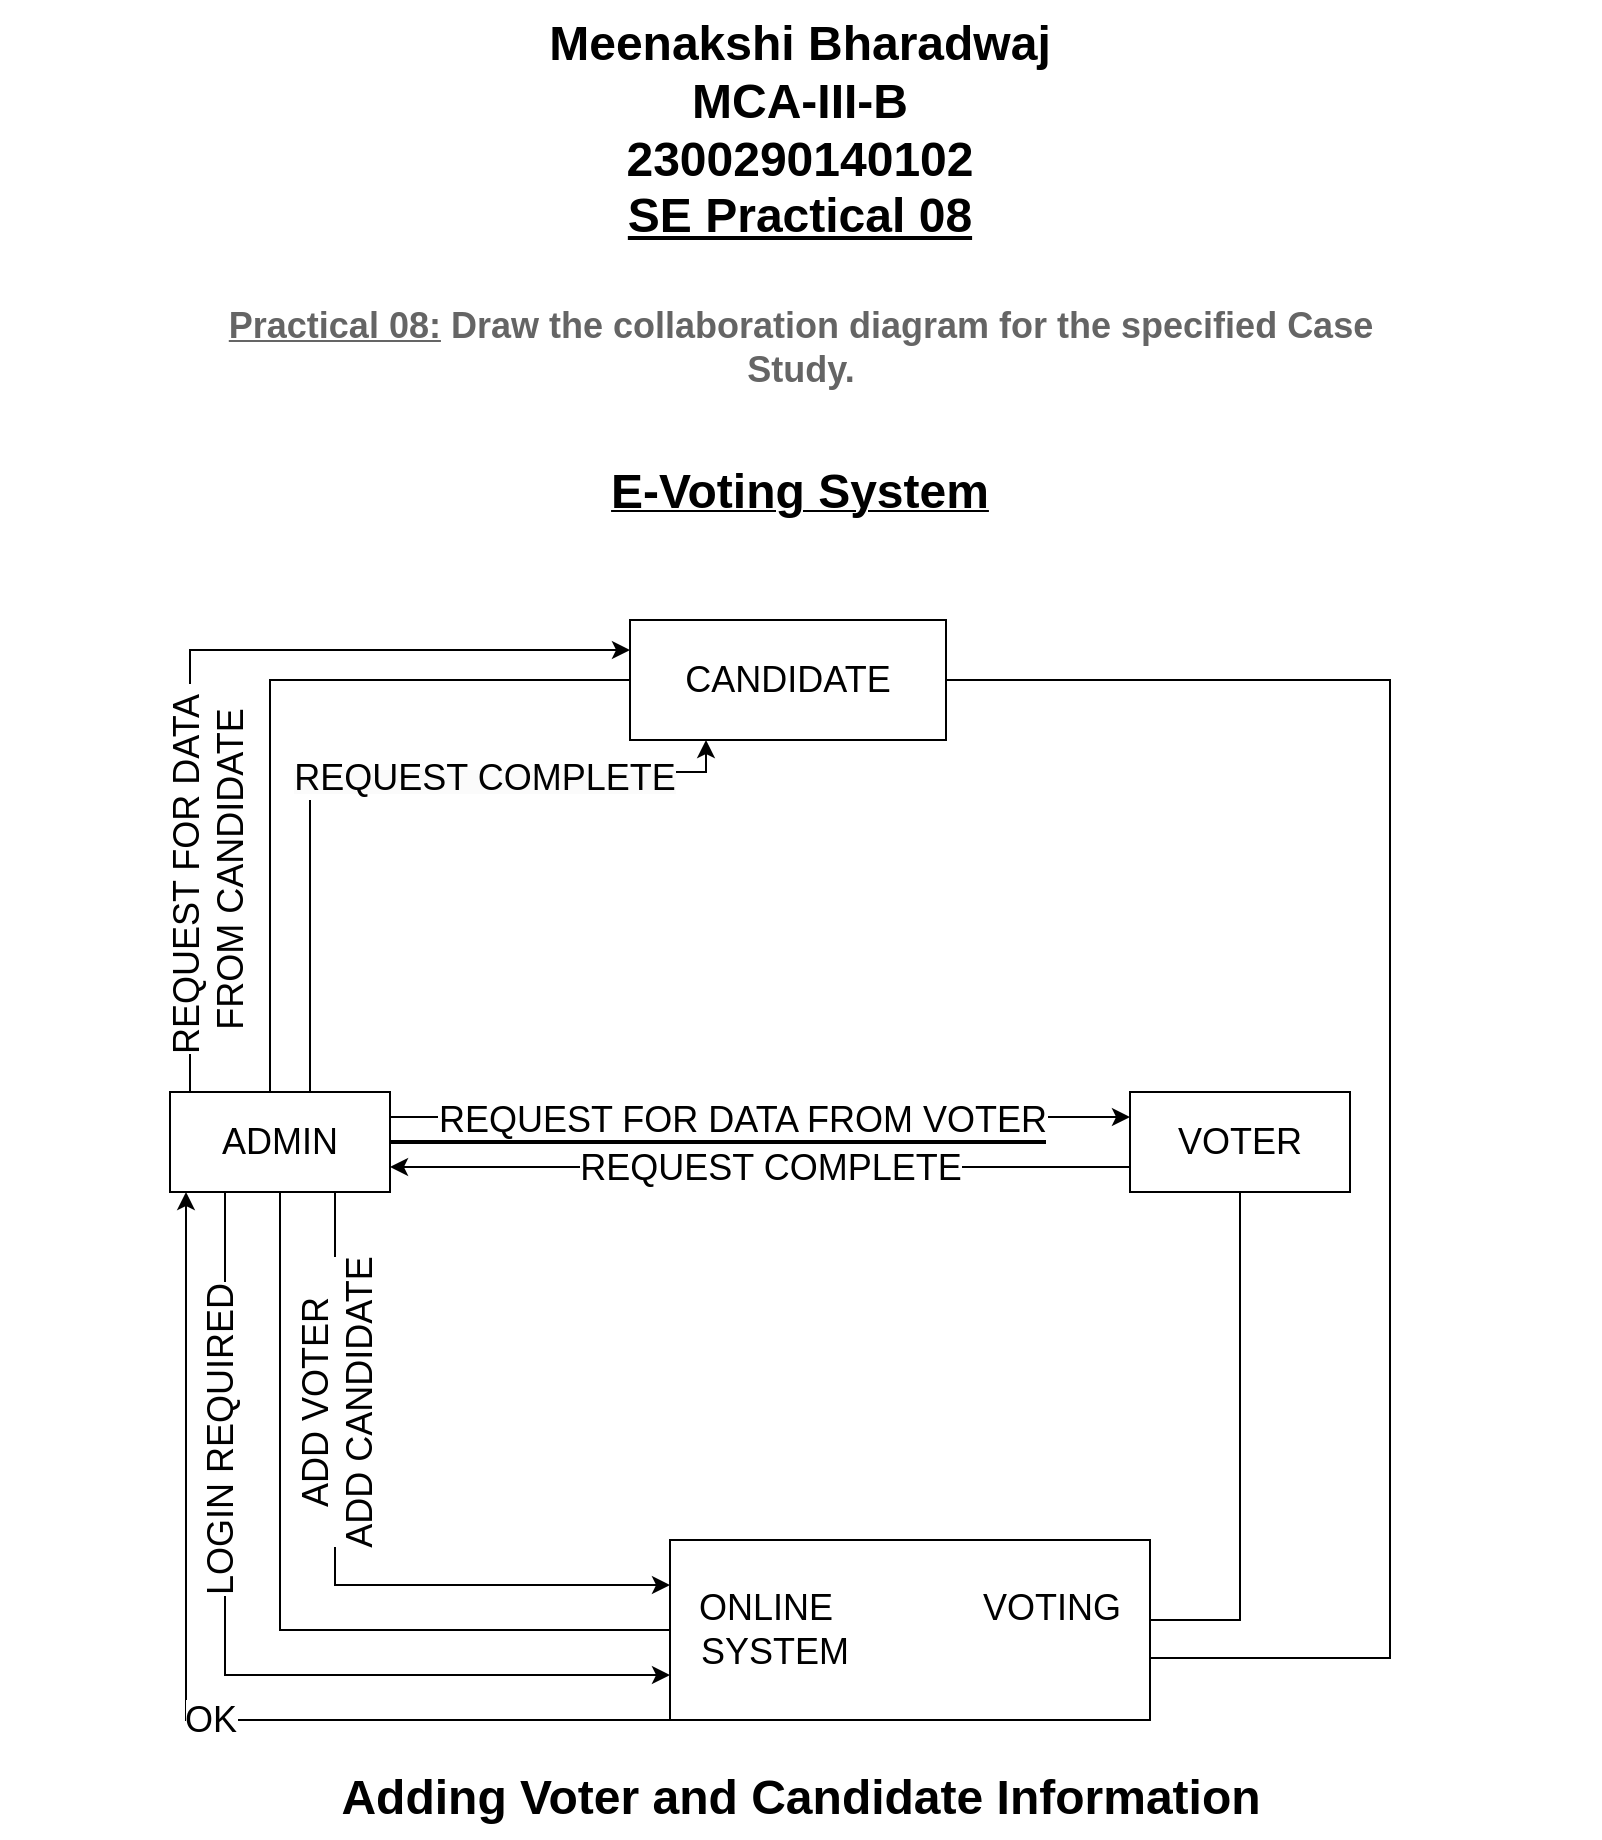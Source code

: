 <mxfile version="24.8.4">
  <diagram name="Page-1" id="XGDIcfB1qQyD2qvqPcb-">
    <mxGraphModel dx="1299" dy="563" grid="1" gridSize="10" guides="1" tooltips="1" connect="1" arrows="1" fold="1" page="1" pageScale="1" pageWidth="850" pageHeight="1100" math="0" shadow="0">
      <root>
        <mxCell id="0" />
        <mxCell id="1" parent="0" />
        <mxCell id="vKq-Uz0_vq1EwovhOex8-3" value="&lt;font style=&quot;font-size: 18px;&quot;&gt;CANDIDATE&lt;/font&gt;" style="html=1;whiteSpace=wrap;" vertex="1" parent="1">
          <mxGeometry x="340" y="320" width="158" height="60" as="geometry" />
        </mxCell>
        <mxCell id="vKq-Uz0_vq1EwovhOex8-18" style="edgeStyle=orthogonalEdgeStyle;rounded=0;orthogonalLoop=1;jettySize=auto;html=1;exitX=0.75;exitY=0;exitDx=0;exitDy=0;" edge="1" parent="1" target="vKq-Uz0_vq1EwovhOex8-3">
          <mxGeometry relative="1" as="geometry">
            <mxPoint x="378" y="373" as="targetPoint" />
            <mxPoint x="180" y="556" as="sourcePoint" />
            <Array as="points">
              <mxPoint x="180" y="396" />
              <mxPoint x="378" y="396" />
            </Array>
          </mxGeometry>
        </mxCell>
        <mxCell id="vKq-Uz0_vq1EwovhOex8-19" value="&lt;span style=&quot;text-wrap-mode: wrap; background-color: rgb(251, 251, 251);&quot;&gt;&lt;font style=&quot;font-size: 18px;&quot;&gt;REQUEST COMPLETE&lt;/font&gt;&lt;/span&gt;" style="edgeLabel;html=1;align=center;verticalAlign=middle;resizable=0;points=[];" vertex="1" connectable="0" parent="vKq-Uz0_vq1EwovhOex8-18">
          <mxGeometry x="0.71" y="-3" relative="1" as="geometry">
            <mxPoint x="-73" as="offset" />
          </mxGeometry>
        </mxCell>
        <mxCell id="vKq-Uz0_vq1EwovhOex8-20" style="edgeStyle=orthogonalEdgeStyle;rounded=0;orthogonalLoop=1;jettySize=auto;html=1;exitX=0;exitY=0;exitDx=0;exitDy=0;entryX=0;entryY=0.25;entryDx=0;entryDy=0;" edge="1" parent="1" source="vKq-Uz0_vq1EwovhOex8-4" target="vKq-Uz0_vq1EwovhOex8-3">
          <mxGeometry relative="1" as="geometry">
            <Array as="points">
              <mxPoint x="120" y="556" />
              <mxPoint x="120" y="335" />
            </Array>
          </mxGeometry>
        </mxCell>
        <mxCell id="vKq-Uz0_vq1EwovhOex8-21" value="&lt;font style=&quot;font-size: 18px;&quot;&gt;REQUEST FOR DATA&amp;nbsp;&lt;/font&gt;&lt;div&gt;&lt;font style=&quot;font-size: 18px;&quot;&gt;FROM CANDIDATE&lt;/font&gt;&lt;/div&gt;" style="edgeLabel;html=1;align=center;verticalAlign=middle;resizable=0;points=[];rotation=-90;" vertex="1" connectable="0" parent="vKq-Uz0_vq1EwovhOex8-20">
          <mxGeometry x="0.202" relative="1" as="geometry">
            <mxPoint x="-31" y="110" as="offset" />
          </mxGeometry>
        </mxCell>
        <mxCell id="vKq-Uz0_vq1EwovhOex8-24" style="edgeStyle=orthogonalEdgeStyle;rounded=0;orthogonalLoop=1;jettySize=auto;html=1;exitX=1;exitY=0.25;exitDx=0;exitDy=0;entryX=0;entryY=0.25;entryDx=0;entryDy=0;" edge="1" parent="1" source="vKq-Uz0_vq1EwovhOex8-4" target="vKq-Uz0_vq1EwovhOex8-5">
          <mxGeometry relative="1" as="geometry">
            <mxPoint x="390" y="546" as="targetPoint" />
          </mxGeometry>
        </mxCell>
        <mxCell id="vKq-Uz0_vq1EwovhOex8-26" value="&lt;font style=&quot;font-size: 18px;&quot;&gt;REQUEST FOR DATA FROM VOTER&lt;/font&gt;" style="edgeLabel;html=1;align=center;verticalAlign=middle;resizable=0;points=[];" vertex="1" connectable="0" parent="vKq-Uz0_vq1EwovhOex8-24">
          <mxGeometry x="-0.058" y="-1" relative="1" as="geometry">
            <mxPoint x="1" as="offset" />
          </mxGeometry>
        </mxCell>
        <mxCell id="vKq-Uz0_vq1EwovhOex8-31" style="edgeStyle=orthogonalEdgeStyle;rounded=0;orthogonalLoop=1;jettySize=auto;html=1;exitX=0.25;exitY=1;exitDx=0;exitDy=0;entryX=0;entryY=0.75;entryDx=0;entryDy=0;" edge="1" parent="1" source="vKq-Uz0_vq1EwovhOex8-4" target="vKq-Uz0_vq1EwovhOex8-10">
          <mxGeometry relative="1" as="geometry" />
        </mxCell>
        <mxCell id="vKq-Uz0_vq1EwovhOex8-32" value="&lt;font style=&quot;font-size: 18px;&quot;&gt;LOGIN REQUIRED&lt;/font&gt;" style="edgeLabel;html=1;align=center;verticalAlign=middle;resizable=0;points=[];rotation=-90;" vertex="1" connectable="0" parent="vKq-Uz0_vq1EwovhOex8-31">
          <mxGeometry x="-0.464" y="2" relative="1" as="geometry">
            <mxPoint x="-4" as="offset" />
          </mxGeometry>
        </mxCell>
        <mxCell id="vKq-Uz0_vq1EwovhOex8-4" value="&lt;font style=&quot;font-size: 18px;&quot;&gt;ADMIN&lt;/font&gt;" style="html=1;whiteSpace=wrap;" vertex="1" parent="1">
          <mxGeometry x="110.0" y="556" width="110" height="50" as="geometry" />
        </mxCell>
        <mxCell id="vKq-Uz0_vq1EwovhOex8-25" style="edgeStyle=orthogonalEdgeStyle;rounded=0;orthogonalLoop=1;jettySize=auto;html=1;exitX=0;exitY=0.75;exitDx=0;exitDy=0;entryX=1;entryY=0.75;entryDx=0;entryDy=0;" edge="1" parent="1" source="vKq-Uz0_vq1EwovhOex8-5" target="vKq-Uz0_vq1EwovhOex8-4">
          <mxGeometry relative="1" as="geometry" />
        </mxCell>
        <mxCell id="vKq-Uz0_vq1EwovhOex8-27" value="&lt;font style=&quot;font-size: 18px;&quot;&gt;REQUEST COMPLETE&lt;/font&gt;" style="edgeLabel;html=1;align=center;verticalAlign=middle;resizable=0;points=[];" vertex="1" connectable="0" parent="vKq-Uz0_vq1EwovhOex8-25">
          <mxGeometry x="-0.025" relative="1" as="geometry">
            <mxPoint as="offset" />
          </mxGeometry>
        </mxCell>
        <mxCell id="vKq-Uz0_vq1EwovhOex8-5" value="&lt;font style=&quot;font-size: 18px;&quot;&gt;VOTER&lt;/font&gt;" style="html=1;whiteSpace=wrap;" vertex="1" parent="1">
          <mxGeometry x="590" y="556" width="110" height="50" as="geometry" />
        </mxCell>
        <mxCell id="vKq-Uz0_vq1EwovhOex8-9" value="" style="line;strokeWidth=2;html=1;" vertex="1" parent="1">
          <mxGeometry x="220" y="576" width="328" height="10" as="geometry" />
        </mxCell>
        <mxCell id="vKq-Uz0_vq1EwovhOex8-10" value="&lt;font style=&quot;font-size: 18px;&quot;&gt;ONLINE&amp;nbsp; &amp;nbsp; &amp;nbsp; &amp;nbsp; &amp;nbsp; &amp;nbsp; &amp;nbsp; &amp;nbsp;VOTING&lt;/font&gt;&lt;div&gt;&lt;span style=&quot;background-color: initial;&quot;&gt;&lt;font style=&quot;font-size: 18px;&quot;&gt;SYSTEM&amp;nbsp; &amp;nbsp; &amp;nbsp; &amp;nbsp; &amp;nbsp; &amp;nbsp;&amp;nbsp;&amp;nbsp; &amp;nbsp; &amp;nbsp; &amp;nbsp; &amp;nbsp; &amp;nbsp; &amp;nbsp; &amp;nbsp;&lt;/font&gt;&lt;/span&gt;&lt;/div&gt;" style="html=1;whiteSpace=wrap;" vertex="1" parent="1">
          <mxGeometry x="360" y="780" width="240" height="90" as="geometry" />
        </mxCell>
        <mxCell id="vKq-Uz0_vq1EwovhOex8-29" style="edgeStyle=orthogonalEdgeStyle;rounded=0;orthogonalLoop=1;jettySize=auto;html=1;exitX=0.75;exitY=1;exitDx=0;exitDy=0;entryX=0;entryY=0.25;entryDx=0;entryDy=0;" edge="1" parent="1" source="vKq-Uz0_vq1EwovhOex8-4" target="vKq-Uz0_vq1EwovhOex8-10">
          <mxGeometry relative="1" as="geometry">
            <mxPoint x="210" y="616" as="sourcePoint" />
            <mxPoint x="260" y="806" as="targetPoint" />
            <Array as="points">
              <mxPoint x="192" y="803" />
            </Array>
          </mxGeometry>
        </mxCell>
        <mxCell id="vKq-Uz0_vq1EwovhOex8-30" value="&lt;font style=&quot;font-size: 18px;&quot;&gt;ADD VOTER&lt;/font&gt;&lt;div&gt;&lt;font style=&quot;font-size: 18px;&quot;&gt;ADD CANDIDATE&lt;/font&gt;&lt;/div&gt;" style="edgeLabel;html=1;align=center;verticalAlign=middle;resizable=0;points=[];rotation=-90;" vertex="1" connectable="0" parent="vKq-Uz0_vq1EwovhOex8-29">
          <mxGeometry x="-0.093" y="1" relative="1" as="geometry">
            <mxPoint y="-59" as="offset" />
          </mxGeometry>
        </mxCell>
        <mxCell id="vKq-Uz0_vq1EwovhOex8-33" style="edgeStyle=orthogonalEdgeStyle;rounded=0;orthogonalLoop=1;jettySize=auto;html=1;exitX=0;exitY=1;exitDx=0;exitDy=0;" edge="1" parent="1" source="vKq-Uz0_vq1EwovhOex8-10">
          <mxGeometry relative="1" as="geometry">
            <mxPoint x="260" y="849" as="sourcePoint" />
            <mxPoint x="118.0" y="606" as="targetPoint" />
            <Array as="points">
              <mxPoint x="118" y="870" />
            </Array>
          </mxGeometry>
        </mxCell>
        <mxCell id="vKq-Uz0_vq1EwovhOex8-34" value="&lt;font style=&quot;font-size: 18px;&quot;&gt;OK&lt;/font&gt;" style="edgeLabel;html=1;align=center;verticalAlign=middle;resizable=0;points=[];" vertex="1" connectable="0" parent="vKq-Uz0_vq1EwovhOex8-33">
          <mxGeometry x="0.126" relative="1" as="geometry">
            <mxPoint x="12" y="43" as="offset" />
          </mxGeometry>
        </mxCell>
        <mxCell id="vKq-Uz0_vq1EwovhOex8-35" value="Adding Voter and Candidate Information" style="text;strokeColor=none;fillColor=none;html=1;fontSize=24;fontStyle=1;verticalAlign=middle;align=center;" vertex="1" parent="1">
          <mxGeometry x="185" y="889" width="480" height="40" as="geometry" />
        </mxCell>
        <mxCell id="vKq-Uz0_vq1EwovhOex8-36" value="&lt;b&gt;&lt;u&gt;&lt;font style=&quot;font-size: 24px;&quot;&gt;E-Voting System&lt;/font&gt;&lt;/u&gt;&lt;/b&gt;" style="text;html=1;align=center;verticalAlign=middle;whiteSpace=wrap;rounded=0;" vertex="1" parent="1">
          <mxGeometry x="285" y="230" width="280" height="51" as="geometry" />
        </mxCell>
        <mxCell id="vKq-Uz0_vq1EwovhOex8-37" value="&lt;font style=&quot;font-size: 24px;&quot;&gt;&lt;b style=&quot;&quot;&gt;Meenakshi Bharadwaj&lt;/b&gt;&lt;/font&gt;&lt;div&gt;&lt;font style=&quot;font-size: 24px;&quot;&gt;&lt;b&gt;MCA-III-B&lt;/b&gt;&lt;/font&gt;&lt;/div&gt;&lt;div&gt;&lt;font style=&quot;font-size: 24px;&quot;&gt;&lt;b&gt;2300290140102&lt;/b&gt;&lt;/font&gt;&lt;/div&gt;&lt;div&gt;&lt;font style=&quot;font-size: 24px;&quot;&gt;&lt;b style=&quot;&quot;&gt;&lt;u style=&quot;&quot;&gt;SE Practical 08&lt;/u&gt;&lt;/b&gt;&lt;/font&gt;&lt;/div&gt;" style="text;html=1;align=center;verticalAlign=middle;whiteSpace=wrap;rounded=0;" vertex="1" parent="1">
          <mxGeometry x="25" y="10" width="800" height="130" as="geometry" />
        </mxCell>
        <mxCell id="vKq-Uz0_vq1EwovhOex8-38" value="&lt;font style=&quot;font-size: 18px;&quot;&gt;&lt;span style=&quot;color: rgb(101, 101, 101); font-family: &amp;quot;Century Gothic&amp;quot;, Arial, Helvetica, sans-serif; font-style: normal; font-variant-ligatures: normal; font-variant-caps: normal; letter-spacing: normal; orphans: 2; text-indent: 0px; text-transform: none; widows: 2; word-spacing: 0px; -webkit-text-stroke-width: 0px; white-space: normal; background-color: rgb(255, 255, 255); text-decoration-thickness: initial; text-decoration-style: initial; text-decoration-color: initial; float: none; display: inline !important;&quot;&gt;&lt;font style=&quot;&quot;&gt;&lt;u style=&quot;&quot;&gt;Practical 08:&lt;/u&gt;&amp;nbsp;&lt;/font&gt;&lt;/span&gt;&lt;span style=&quot;color: rgb(101, 101, 101); font-family: &amp;quot;Century Gothic&amp;quot;, Arial, Helvetica, sans-serif; text-align: left; background-color: rgb(255, 255, 255);&quot;&gt;Draw the collaboration diagram for the specified Case Study.&lt;/span&gt;&lt;/font&gt;" style="text;whiteSpace=wrap;html=1;align=center;fontStyle=1" vertex="1" parent="1">
          <mxGeometry x="138" y="156" width="575" height="40" as="geometry" />
        </mxCell>
        <mxCell id="vKq-Uz0_vq1EwovhOex8-50" value="" style="endArrow=none;html=1;rounded=0;edgeStyle=orthogonalEdgeStyle;entryX=0;entryY=0.5;entryDx=0;entryDy=0;exitX=0.5;exitY=0;exitDx=0;exitDy=0;" edge="1" parent="1" source="vKq-Uz0_vq1EwovhOex8-4" target="vKq-Uz0_vq1EwovhOex8-3">
          <mxGeometry width="50" height="50" relative="1" as="geometry">
            <mxPoint x="160" y="490" as="sourcePoint" />
            <mxPoint x="320" y="390" as="targetPoint" />
            <Array as="points">
              <mxPoint x="160" y="556" />
              <mxPoint x="160" y="350" />
            </Array>
          </mxGeometry>
        </mxCell>
        <mxCell id="vKq-Uz0_vq1EwovhOex8-51" value="" style="endArrow=none;html=1;rounded=0;edgeStyle=orthogonalEdgeStyle;exitX=1;exitY=0.75;exitDx=0;exitDy=0;" edge="1" parent="1" source="vKq-Uz0_vq1EwovhOex8-10" target="vKq-Uz0_vq1EwovhOex8-3">
          <mxGeometry width="50" height="50" relative="1" as="geometry">
            <mxPoint x="620" y="830" as="sourcePoint" />
            <mxPoint x="490" y="350" as="targetPoint" />
            <Array as="points">
              <mxPoint x="720" y="839" />
              <mxPoint x="720" y="350" />
            </Array>
          </mxGeometry>
        </mxCell>
        <mxCell id="vKq-Uz0_vq1EwovhOex8-52" value="" style="endArrow=none;html=1;rounded=0;exitX=0.5;exitY=1;exitDx=0;exitDy=0;edgeStyle=orthogonalEdgeStyle;entryX=0;entryY=0.5;entryDx=0;entryDy=0;" edge="1" parent="1" source="vKq-Uz0_vq1EwovhOex8-4" target="vKq-Uz0_vq1EwovhOex8-10">
          <mxGeometry width="50" height="50" relative="1" as="geometry">
            <mxPoint x="520" y="610" as="sourcePoint" />
            <mxPoint x="165" y="810" as="targetPoint" />
          </mxGeometry>
        </mxCell>
        <mxCell id="vKq-Uz0_vq1EwovhOex8-53" value="" style="endArrow=none;html=1;rounded=0;entryX=0.5;entryY=1;entryDx=0;entryDy=0;edgeStyle=orthogonalEdgeStyle;exitX=1;exitY=0.5;exitDx=0;exitDy=0;" edge="1" parent="1" source="vKq-Uz0_vq1EwovhOex8-10" target="vKq-Uz0_vq1EwovhOex8-5">
          <mxGeometry width="50" height="50" relative="1" as="geometry">
            <mxPoint x="520" y="690" as="sourcePoint" />
            <mxPoint x="570" y="640" as="targetPoint" />
            <Array as="points">
              <mxPoint x="645" y="820" />
            </Array>
          </mxGeometry>
        </mxCell>
      </root>
    </mxGraphModel>
  </diagram>
</mxfile>
